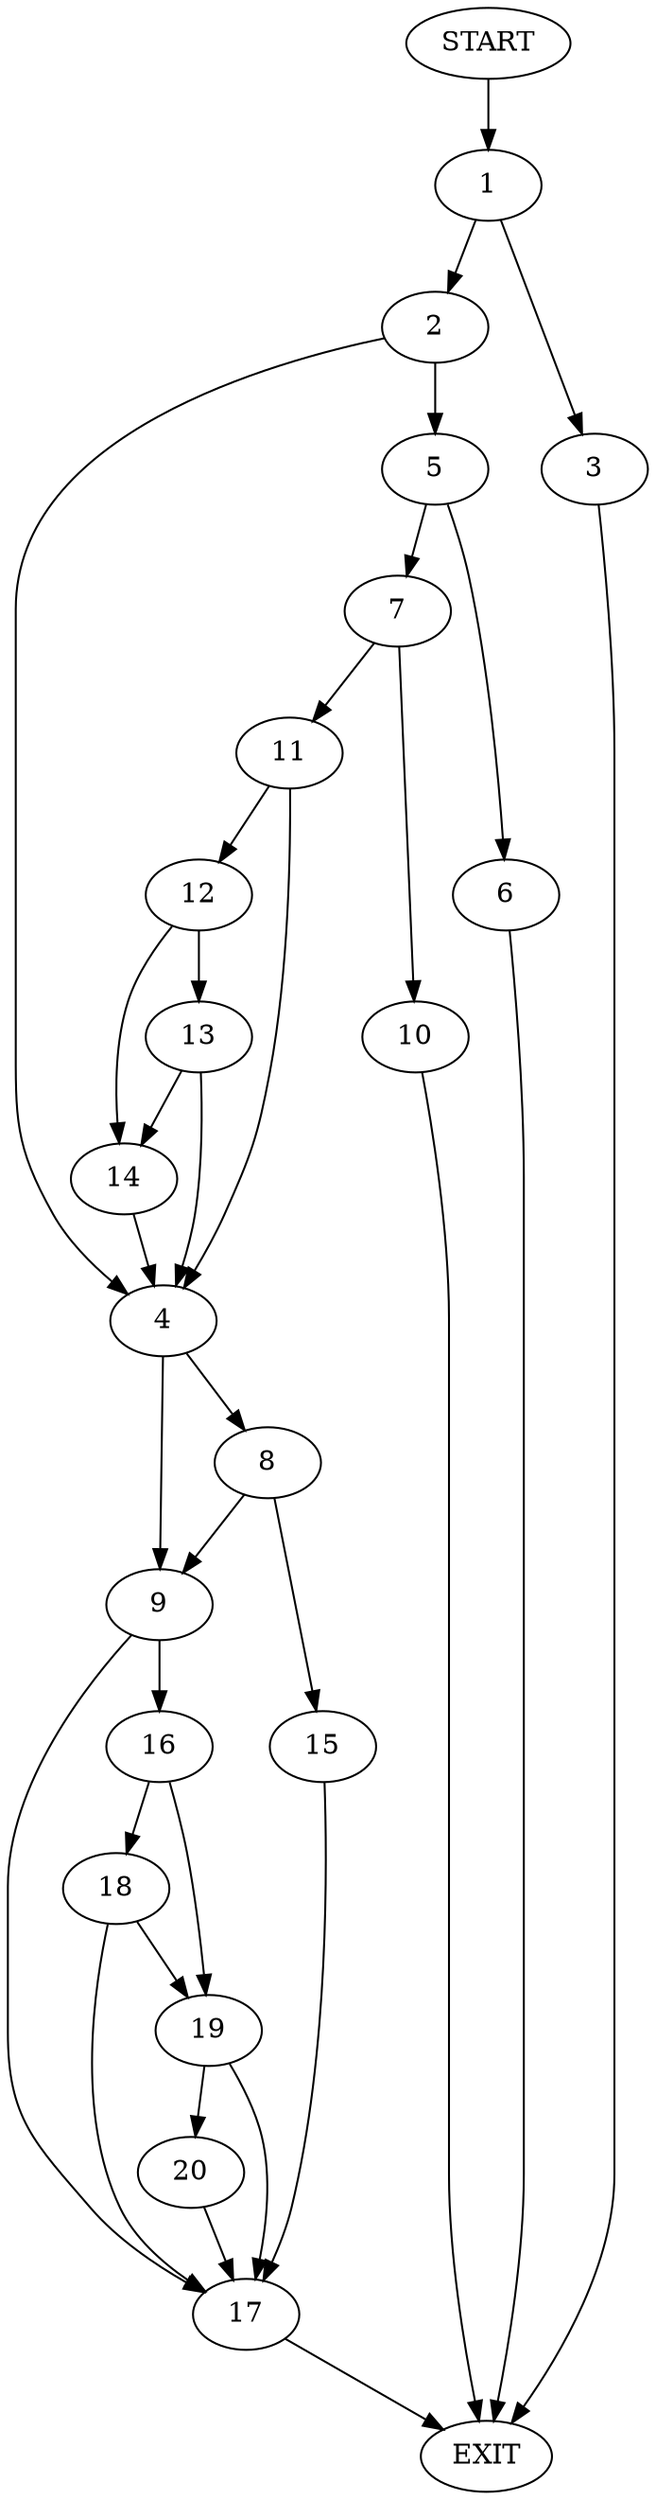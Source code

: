 digraph {
0 [label="START"]
21 [label="EXIT"]
0 -> 1
1 -> 2
1 -> 3
2 -> 4
2 -> 5
3 -> 21
5 -> 6
5 -> 7
4 -> 8
4 -> 9
7 -> 10
7 -> 11
6 -> 21
10 -> 21
11 -> 12
11 -> 4
12 -> 13
12 -> 14
14 -> 4
13 -> 4
13 -> 14
8 -> 15
8 -> 9
9 -> 16
9 -> 17
15 -> 17
17 -> 21
16 -> 18
16 -> 19
19 -> 20
19 -> 17
18 -> 17
18 -> 19
20 -> 17
}
